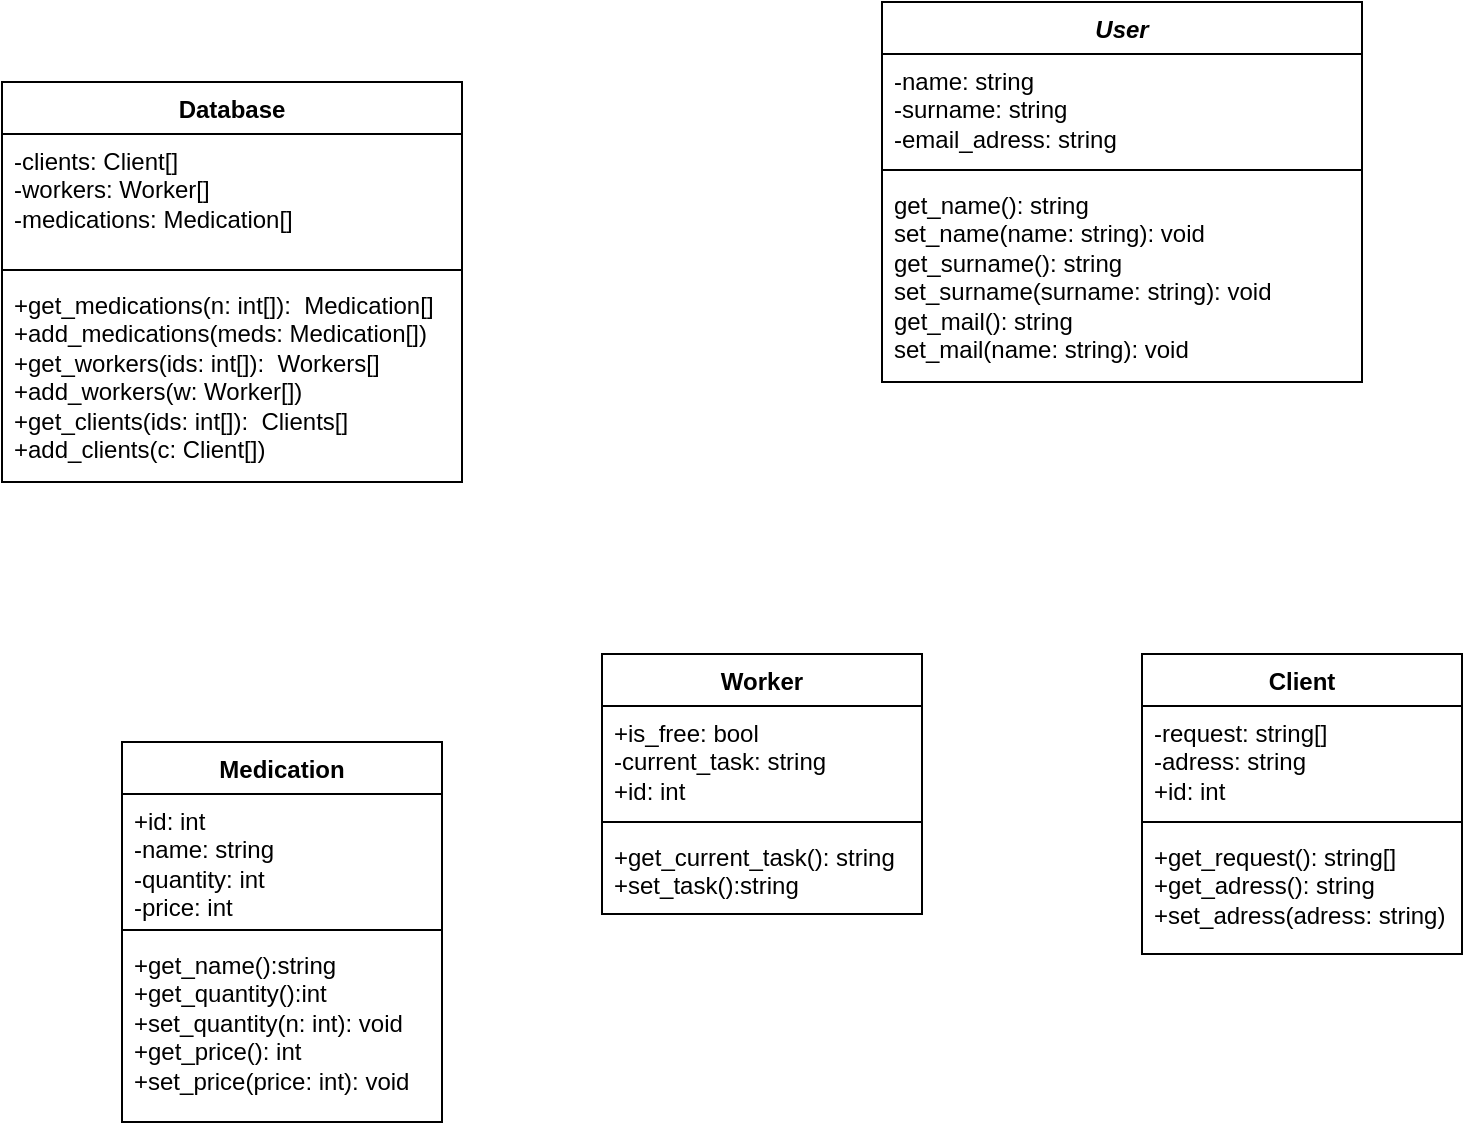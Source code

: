 <mxfile version="26.1.1">
  <diagram id="C5RBs43oDa-KdzZeNtuy" name="Page-1">
    <mxGraphModel dx="1430" dy="757" grid="1" gridSize="10" guides="1" tooltips="1" connect="1" arrows="1" fold="1" page="1" pageScale="1" pageWidth="827" pageHeight="1169" math="0" shadow="0">
      <root>
        <mxCell id="WIyWlLk6GJQsqaUBKTNV-0" />
        <mxCell id="WIyWlLk6GJQsqaUBKTNV-1" parent="WIyWlLk6GJQsqaUBKTNV-0" />
        <mxCell id="IxSXKOBwQXMGK9RXXxhk-0" value="Database" style="swimlane;fontStyle=1;align=center;verticalAlign=top;childLayout=stackLayout;horizontal=1;startSize=26;horizontalStack=0;resizeParent=1;resizeParentMax=0;resizeLast=0;collapsible=1;marginBottom=0;whiteSpace=wrap;html=1;" parent="WIyWlLk6GJQsqaUBKTNV-1" vertex="1">
          <mxGeometry x="50" y="520" width="230" height="200" as="geometry" />
        </mxCell>
        <mxCell id="IxSXKOBwQXMGK9RXXxhk-1" value="-clients: Client[]&lt;div&gt;-workers: Worker[]&lt;/div&gt;&lt;div&gt;-medications: Medication[]&lt;/div&gt;" style="text;strokeColor=none;fillColor=none;align=left;verticalAlign=top;spacingLeft=4;spacingRight=4;overflow=hidden;rotatable=0;points=[[0,0.5],[1,0.5]];portConstraint=eastwest;whiteSpace=wrap;html=1;" parent="IxSXKOBwQXMGK9RXXxhk-0" vertex="1">
          <mxGeometry y="26" width="230" height="64" as="geometry" />
        </mxCell>
        <mxCell id="IxSXKOBwQXMGK9RXXxhk-2" value="" style="line;strokeWidth=1;fillColor=none;align=left;verticalAlign=middle;spacingTop=-1;spacingLeft=3;spacingRight=3;rotatable=0;labelPosition=right;points=[];portConstraint=eastwest;strokeColor=inherit;" parent="IxSXKOBwQXMGK9RXXxhk-0" vertex="1">
          <mxGeometry y="90" width="230" height="8" as="geometry" />
        </mxCell>
        <mxCell id="IxSXKOBwQXMGK9RXXxhk-3" value="+get_medications(n: int[]):&amp;nbsp; Medication[]&lt;div&gt;+add_medications(meds: Medication[])&lt;/div&gt;&lt;div&gt;+get_workers(ids: int[]):&amp;nbsp; Workers[]&lt;div&gt;+add_workers(w: Worker[])&lt;/div&gt;&lt;div&gt;+get_clients(ids: int[]):&amp;nbsp; Clients[]&lt;div&gt;+add_clients(c: Client[])&lt;/div&gt;&lt;/div&gt;&lt;/div&gt;" style="text;strokeColor=none;fillColor=none;align=left;verticalAlign=top;spacingLeft=4;spacingRight=4;overflow=hidden;rotatable=0;points=[[0,0.5],[1,0.5]];portConstraint=eastwest;whiteSpace=wrap;html=1;" parent="IxSXKOBwQXMGK9RXXxhk-0" vertex="1">
          <mxGeometry y="98" width="230" height="102" as="geometry" />
        </mxCell>
        <mxCell id="IxSXKOBwQXMGK9RXXxhk-4" value="Client" style="swimlane;fontStyle=1;align=center;verticalAlign=top;childLayout=stackLayout;horizontal=1;startSize=26;horizontalStack=0;resizeParent=1;resizeParentMax=0;resizeLast=0;collapsible=1;marginBottom=0;whiteSpace=wrap;html=1;" parent="WIyWlLk6GJQsqaUBKTNV-1" vertex="1">
          <mxGeometry x="620" y="806" width="160" height="150" as="geometry" />
        </mxCell>
        <mxCell id="IxSXKOBwQXMGK9RXXxhk-5" value="&lt;div&gt;-request: string[]&lt;/div&gt;&lt;div&gt;-adress: string&lt;/div&gt;&lt;div&gt;+id: int&lt;/div&gt;" style="text;strokeColor=none;fillColor=none;align=left;verticalAlign=top;spacingLeft=4;spacingRight=4;overflow=hidden;rotatable=0;points=[[0,0.5],[1,0.5]];portConstraint=eastwest;whiteSpace=wrap;html=1;" parent="IxSXKOBwQXMGK9RXXxhk-4" vertex="1">
          <mxGeometry y="26" width="160" height="54" as="geometry" />
        </mxCell>
        <mxCell id="IxSXKOBwQXMGK9RXXxhk-6" value="" style="line;strokeWidth=1;fillColor=none;align=left;verticalAlign=middle;spacingTop=-1;spacingLeft=3;spacingRight=3;rotatable=0;labelPosition=right;points=[];portConstraint=eastwest;strokeColor=inherit;" parent="IxSXKOBwQXMGK9RXXxhk-4" vertex="1">
          <mxGeometry y="80" width="160" height="8" as="geometry" />
        </mxCell>
        <mxCell id="IxSXKOBwQXMGK9RXXxhk-7" value="+get_request(): string[]&lt;div&gt;+get_adress(): string&lt;/div&gt;&lt;div&gt;+set_adress(adress: string)&lt;/div&gt;" style="text;strokeColor=none;fillColor=none;align=left;verticalAlign=top;spacingLeft=4;spacingRight=4;overflow=hidden;rotatable=0;points=[[0,0.5],[1,0.5]];portConstraint=eastwest;whiteSpace=wrap;html=1;" parent="IxSXKOBwQXMGK9RXXxhk-4" vertex="1">
          <mxGeometry y="88" width="160" height="62" as="geometry" />
        </mxCell>
        <mxCell id="IxSXKOBwQXMGK9RXXxhk-8" value="&lt;i&gt;User&lt;/i&gt;" style="swimlane;fontStyle=1;align=center;verticalAlign=top;childLayout=stackLayout;horizontal=1;startSize=26;horizontalStack=0;resizeParent=1;resizeParentMax=0;resizeLast=0;collapsible=1;marginBottom=0;whiteSpace=wrap;html=1;" parent="WIyWlLk6GJQsqaUBKTNV-1" vertex="1">
          <mxGeometry x="490" y="480" width="240" height="190" as="geometry" />
        </mxCell>
        <mxCell id="IxSXKOBwQXMGK9RXXxhk-9" value="-name: string&lt;div&gt;-surname: string&lt;/div&gt;&lt;div&gt;-email_adress: string&lt;/div&gt;" style="text;strokeColor=none;fillColor=none;align=left;verticalAlign=top;spacingLeft=4;spacingRight=4;overflow=hidden;rotatable=0;points=[[0,0.5],[1,0.5]];portConstraint=eastwest;whiteSpace=wrap;html=1;" parent="IxSXKOBwQXMGK9RXXxhk-8" vertex="1">
          <mxGeometry y="26" width="240" height="54" as="geometry" />
        </mxCell>
        <mxCell id="IxSXKOBwQXMGK9RXXxhk-10" value="" style="line;strokeWidth=1;fillColor=none;align=left;verticalAlign=middle;spacingTop=-1;spacingLeft=3;spacingRight=3;rotatable=0;labelPosition=right;points=[];portConstraint=eastwest;strokeColor=inherit;" parent="IxSXKOBwQXMGK9RXXxhk-8" vertex="1">
          <mxGeometry y="80" width="240" height="8" as="geometry" />
        </mxCell>
        <mxCell id="IxSXKOBwQXMGK9RXXxhk-11" value="get_name(): string&lt;div&gt;set_name(name: string): void&lt;/div&gt;&lt;div&gt;get_surname(): string&lt;div&gt;set_surname(surname: string): void&lt;/div&gt;&lt;div&gt;get_mail(): string&lt;div&gt;set_mail(name: string): void&lt;/div&gt;&lt;/div&gt;&lt;/div&gt;" style="text;strokeColor=none;fillColor=none;align=left;verticalAlign=top;spacingLeft=4;spacingRight=4;overflow=hidden;rotatable=0;points=[[0,0.5],[1,0.5]];portConstraint=eastwest;whiteSpace=wrap;html=1;" parent="IxSXKOBwQXMGK9RXXxhk-8" vertex="1">
          <mxGeometry y="88" width="240" height="102" as="geometry" />
        </mxCell>
        <mxCell id="hbWUzLnRZI8flPJsr2iu-0" value="Worker" style="swimlane;fontStyle=1;align=center;verticalAlign=top;childLayout=stackLayout;horizontal=1;startSize=26;horizontalStack=0;resizeParent=1;resizeParentMax=0;resizeLast=0;collapsible=1;marginBottom=0;whiteSpace=wrap;html=1;" vertex="1" parent="WIyWlLk6GJQsqaUBKTNV-1">
          <mxGeometry x="350" y="806" width="160" height="130" as="geometry" />
        </mxCell>
        <mxCell id="hbWUzLnRZI8flPJsr2iu-1" value="&lt;div&gt;+is_free: bool&lt;/div&gt;&lt;div&gt;-current_task: string&lt;/div&gt;&lt;div&gt;+id: int&lt;/div&gt;" style="text;strokeColor=none;fillColor=none;align=left;verticalAlign=top;spacingLeft=4;spacingRight=4;overflow=hidden;rotatable=0;points=[[0,0.5],[1,0.5]];portConstraint=eastwest;whiteSpace=wrap;html=1;" vertex="1" parent="hbWUzLnRZI8flPJsr2iu-0">
          <mxGeometry y="26" width="160" height="54" as="geometry" />
        </mxCell>
        <mxCell id="hbWUzLnRZI8flPJsr2iu-2" value="" style="line;strokeWidth=1;fillColor=none;align=left;verticalAlign=middle;spacingTop=-1;spacingLeft=3;spacingRight=3;rotatable=0;labelPosition=right;points=[];portConstraint=eastwest;strokeColor=inherit;" vertex="1" parent="hbWUzLnRZI8flPJsr2iu-0">
          <mxGeometry y="80" width="160" height="8" as="geometry" />
        </mxCell>
        <mxCell id="hbWUzLnRZI8flPJsr2iu-3" value="+get_current_task(): string&lt;div&gt;+set_task():string&lt;/div&gt;" style="text;strokeColor=none;fillColor=none;align=left;verticalAlign=top;spacingLeft=4;spacingRight=4;overflow=hidden;rotatable=0;points=[[0,0.5],[1,0.5]];portConstraint=eastwest;whiteSpace=wrap;html=1;" vertex="1" parent="hbWUzLnRZI8flPJsr2iu-0">
          <mxGeometry y="88" width="160" height="42" as="geometry" />
        </mxCell>
        <mxCell id="hbWUzLnRZI8flPJsr2iu-4" value="Medication" style="swimlane;fontStyle=1;align=center;verticalAlign=top;childLayout=stackLayout;horizontal=1;startSize=26;horizontalStack=0;resizeParent=1;resizeParentMax=0;resizeLast=0;collapsible=1;marginBottom=0;whiteSpace=wrap;html=1;" vertex="1" parent="WIyWlLk6GJQsqaUBKTNV-1">
          <mxGeometry x="110" y="850" width="160" height="190" as="geometry" />
        </mxCell>
        <mxCell id="hbWUzLnRZI8flPJsr2iu-5" value="&lt;div&gt;+id: int&lt;/div&gt;&lt;div&gt;-name: string&lt;/div&gt;&lt;div&gt;-quantity: int&lt;/div&gt;&lt;div&gt;-price: int&lt;/div&gt;" style="text;strokeColor=none;fillColor=none;align=left;verticalAlign=top;spacingLeft=4;spacingRight=4;overflow=hidden;rotatable=0;points=[[0,0.5],[1,0.5]];portConstraint=eastwest;whiteSpace=wrap;html=1;" vertex="1" parent="hbWUzLnRZI8flPJsr2iu-4">
          <mxGeometry y="26" width="160" height="64" as="geometry" />
        </mxCell>
        <mxCell id="hbWUzLnRZI8flPJsr2iu-6" value="" style="line;strokeWidth=1;fillColor=none;align=left;verticalAlign=middle;spacingTop=-1;spacingLeft=3;spacingRight=3;rotatable=0;labelPosition=right;points=[];portConstraint=eastwest;strokeColor=inherit;" vertex="1" parent="hbWUzLnRZI8flPJsr2iu-4">
          <mxGeometry y="90" width="160" height="8" as="geometry" />
        </mxCell>
        <mxCell id="hbWUzLnRZI8flPJsr2iu-7" value="+get_name():string&lt;div&gt;+get_quantity():int&lt;/div&gt;&lt;div&gt;+set_quantity(n: int): void&lt;/div&gt;&lt;div&gt;+get_price(): int&lt;/div&gt;&lt;div&gt;+set_price(price: int): void&lt;/div&gt;" style="text;strokeColor=none;fillColor=none;align=left;verticalAlign=top;spacingLeft=4;spacingRight=4;overflow=hidden;rotatable=0;points=[[0,0.5],[1,0.5]];portConstraint=eastwest;whiteSpace=wrap;html=1;" vertex="1" parent="hbWUzLnRZI8flPJsr2iu-4">
          <mxGeometry y="98" width="160" height="92" as="geometry" />
        </mxCell>
      </root>
    </mxGraphModel>
  </diagram>
</mxfile>
